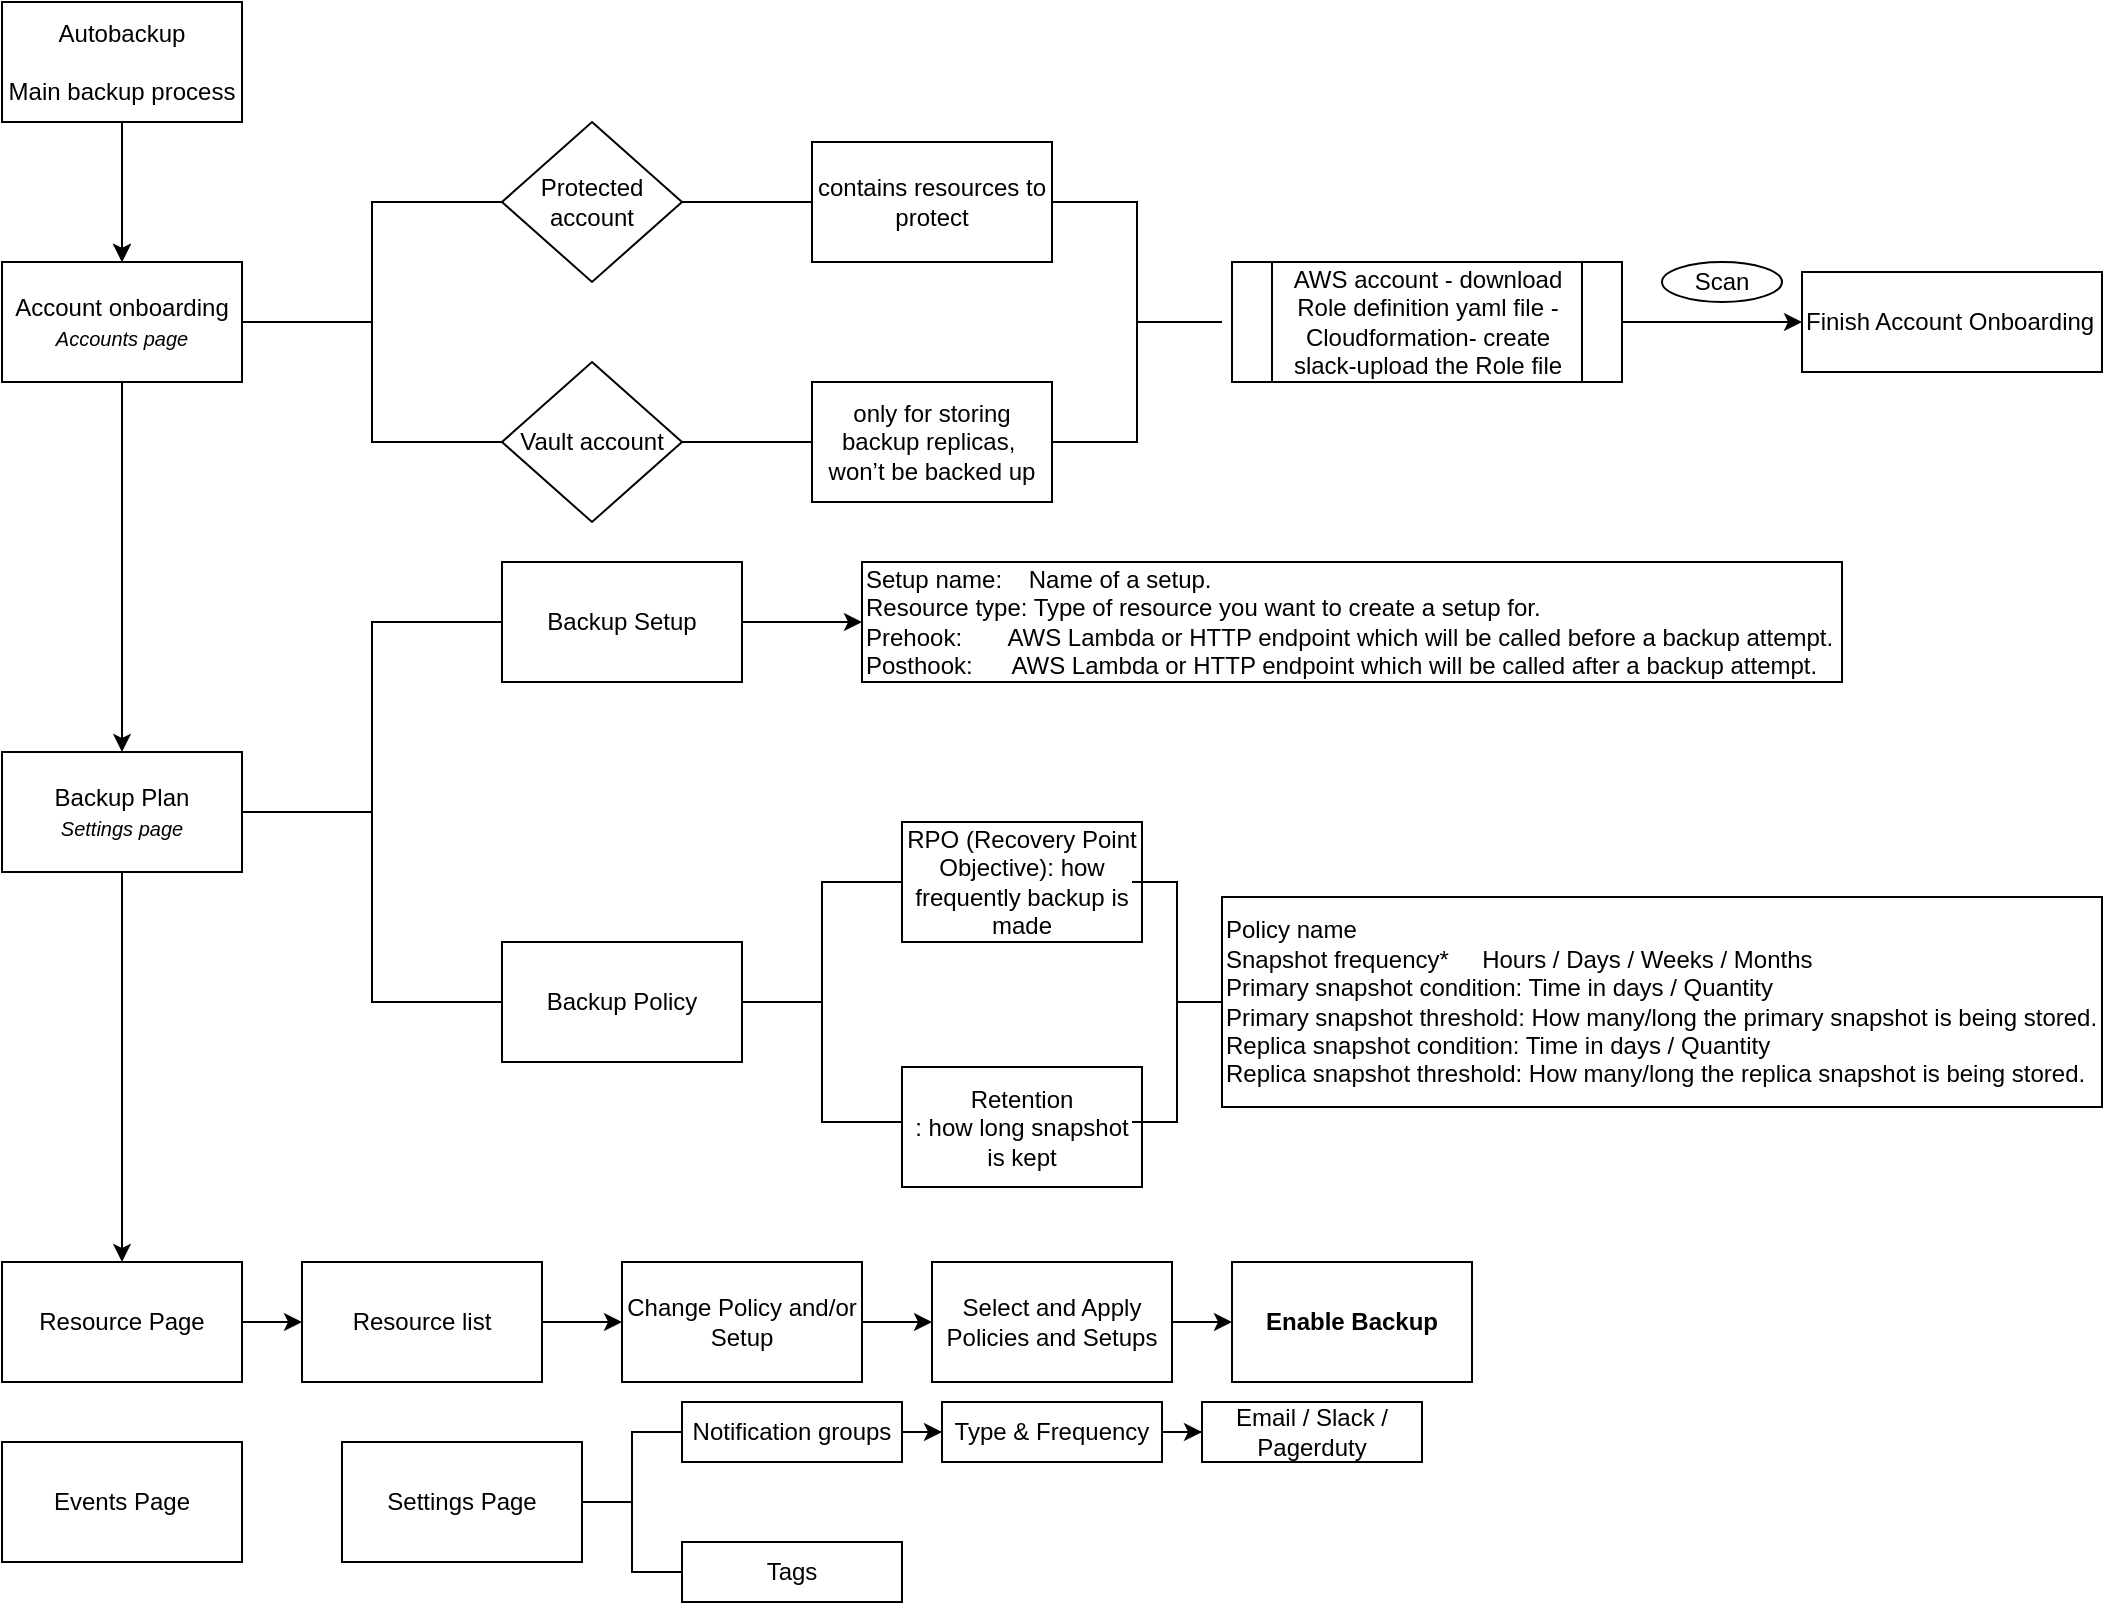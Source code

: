 <mxfile version="17.4.3" type="github">
  <diagram id="9iicNqLjTgSFbM0R_M5p" name="Page-1">
    <mxGraphModel dx="897" dy="561" grid="1" gridSize="10" guides="1" tooltips="1" connect="1" arrows="1" fold="1" page="1" pageScale="1" pageWidth="1169" pageHeight="827" math="0" shadow="0">
      <root>
        <mxCell id="0" />
        <mxCell id="1" parent="0" />
        <mxCell id="xqL_ju_NUXoOP8jmxpZU-5" value="" style="edgeStyle=orthogonalEdgeStyle;rounded=0;orthogonalLoop=1;jettySize=auto;html=1;" parent="1" source="xqL_ju_NUXoOP8jmxpZU-1" edge="1">
          <mxGeometry relative="1" as="geometry">
            <mxPoint x="80" y="150" as="targetPoint" />
          </mxGeometry>
        </mxCell>
        <mxCell id="xqL_ju_NUXoOP8jmxpZU-7" value="" style="edgeStyle=orthogonalEdgeStyle;rounded=0;orthogonalLoop=1;jettySize=auto;html=1;fontFamily=Helvetica;fontSize=12;fontColor=default;" parent="1" source="xqL_ju_NUXoOP8jmxpZU-1" target="xqL_ju_NUXoOP8jmxpZU-6" edge="1">
          <mxGeometry relative="1" as="geometry" />
        </mxCell>
        <mxCell id="xqL_ju_NUXoOP8jmxpZU-1" value="&lt;div&gt;Autobackup&lt;/div&gt;&lt;div&gt;&lt;br&gt;&lt;/div&gt;&lt;div&gt;Main backup process&lt;br&gt;&lt;/div&gt;" style="rounded=0;whiteSpace=wrap;html=1;" parent="1" vertex="1">
          <mxGeometry x="20" y="20" width="120" height="60" as="geometry" />
        </mxCell>
        <mxCell id="xqL_ju_NUXoOP8jmxpZU-28" value="" style="edgeStyle=orthogonalEdgeStyle;rounded=0;orthogonalLoop=1;jettySize=auto;html=1;fontFamily=Helvetica;fontSize=12;fontColor=default;" parent="1" source="xqL_ju_NUXoOP8jmxpZU-6" target="xqL_ju_NUXoOP8jmxpZU-27" edge="1">
          <mxGeometry relative="1" as="geometry" />
        </mxCell>
        <mxCell id="xqL_ju_NUXoOP8jmxpZU-6" value="&lt;div&gt;Account onboarding &lt;br&gt;&lt;font size=&quot;1&quot;&gt;&lt;i&gt;Accounts page&lt;/i&gt;&lt;/font&gt;&lt;/div&gt;" style="whiteSpace=wrap;html=1;rounded=0;" parent="1" vertex="1">
          <mxGeometry x="20" y="150" width="120" height="60" as="geometry" />
        </mxCell>
        <mxCell id="xqL_ju_NUXoOP8jmxpZU-13" value="Protected account" style="rhombus;whiteSpace=wrap;html=1;rounded=0;" parent="1" vertex="1">
          <mxGeometry x="270" y="80" width="90" height="80" as="geometry" />
        </mxCell>
        <mxCell id="xqL_ju_NUXoOP8jmxpZU-14" value="Vault account" style="rhombus;whiteSpace=wrap;html=1;rounded=0;" parent="1" vertex="1">
          <mxGeometry x="270" y="200" width="90" height="80" as="geometry" />
        </mxCell>
        <mxCell id="xqL_ju_NUXoOP8jmxpZU-15" value="" style="strokeWidth=1;html=1;shape=mxgraph.flowchart.annotation_2;align=left;labelPosition=right;pointerEvents=1;rounded=0;fontFamily=Helvetica;fontSize=12;fontColor=default;fillColor=default;" parent="1" vertex="1">
          <mxGeometry x="140" y="120" width="130" height="120" as="geometry" />
        </mxCell>
        <mxCell id="xqL_ju_NUXoOP8jmxpZU-19" value="Scan" style="ellipse;whiteSpace=wrap;html=1;rounded=0;fontFamily=Helvetica;fontSize=12;fontColor=default;strokeColor=default;fillColor=default;" parent="1" vertex="1">
          <mxGeometry x="850" y="150" width="60" height="20" as="geometry" />
        </mxCell>
        <mxCell id="xqL_ju_NUXoOP8jmxpZU-46" value="" style="edgeStyle=orthogonalEdgeStyle;rounded=0;orthogonalLoop=1;jettySize=auto;html=1;fontFamily=Helvetica;fontSize=12;fontColor=default;" parent="1" source="xqL_ju_NUXoOP8jmxpZU-27" target="xqL_ju_NUXoOP8jmxpZU-45" edge="1">
          <mxGeometry relative="1" as="geometry" />
        </mxCell>
        <mxCell id="xqL_ju_NUXoOP8jmxpZU-27" value="&lt;div&gt;Backup Plan&lt;br&gt;&lt;i&gt;&lt;font style=&quot;font-size: 10px&quot;&gt;Settings page&lt;/font&gt;&lt;/i&gt;&lt;br&gt;&lt;/div&gt;" style="whiteSpace=wrap;html=1;rounded=0;" parent="1" vertex="1">
          <mxGeometry x="20" y="395" width="120" height="60" as="geometry" />
        </mxCell>
        <mxCell id="xqL_ju_NUXoOP8jmxpZU-32" value="" style="strokeWidth=1;html=1;shape=mxgraph.flowchart.annotation_2;align=left;labelPosition=right;pointerEvents=1;rounded=0;fontFamily=Helvetica;fontSize=12;fontColor=default;fillColor=default;" parent="1" vertex="1">
          <mxGeometry x="140" y="330" width="130" height="190" as="geometry" />
        </mxCell>
        <mxCell id="xqL_ju_NUXoOP8jmxpZU-33" value="Backup Policy" style="rounded=0;whiteSpace=wrap;html=1;fontFamily=Helvetica;fontSize=12;fontColor=default;strokeColor=default;strokeWidth=1;fillColor=default;" parent="1" vertex="1">
          <mxGeometry x="270" y="490" width="120" height="60" as="geometry" />
        </mxCell>
        <mxCell id="xqL_ju_NUXoOP8jmxpZU-97" value="" style="edgeStyle=orthogonalEdgeStyle;rounded=0;orthogonalLoop=1;jettySize=auto;html=1;fontFamily=Helvetica;fontSize=12;fontColor=default;" parent="1" source="xqL_ju_NUXoOP8jmxpZU-34" target="xqL_ju_NUXoOP8jmxpZU-96" edge="1">
          <mxGeometry relative="1" as="geometry" />
        </mxCell>
        <mxCell id="xqL_ju_NUXoOP8jmxpZU-34" value="&lt;div&gt;Backup Setup&lt;/div&gt;" style="rounded=0;whiteSpace=wrap;html=1;fontFamily=Helvetica;fontSize=12;fontColor=default;strokeColor=default;strokeWidth=1;fillColor=default;" parent="1" vertex="1">
          <mxGeometry x="270" y="300" width="120" height="60" as="geometry" />
        </mxCell>
        <mxCell id="xqL_ju_NUXoOP8jmxpZU-37" value="contains resources to protect" style="whiteSpace=wrap;html=1;rounded=0;" parent="1" vertex="1">
          <mxGeometry x="425" y="90" width="120" height="60" as="geometry" />
        </mxCell>
        <mxCell id="xqL_ju_NUXoOP8jmxpZU-39" value="only for storing backup replicas,&amp;nbsp; won’t be backed up" style="whiteSpace=wrap;html=1;rounded=0;" parent="1" vertex="1">
          <mxGeometry x="425" y="210" width="120" height="60" as="geometry" />
        </mxCell>
        <mxCell id="xqL_ju_NUXoOP8jmxpZU-41" value="" style="endArrow=none;html=1;rounded=0;fontFamily=Helvetica;fontSize=12;fontColor=default;entryX=0;entryY=0.5;entryDx=0;entryDy=0;exitX=1;exitY=0.5;exitDx=0;exitDy=0;" parent="1" source="xqL_ju_NUXoOP8jmxpZU-14" target="xqL_ju_NUXoOP8jmxpZU-39" edge="1">
          <mxGeometry width="50" height="50" relative="1" as="geometry">
            <mxPoint x="350" y="300" as="sourcePoint" />
            <mxPoint x="400" y="250" as="targetPoint" />
          </mxGeometry>
        </mxCell>
        <mxCell id="xqL_ju_NUXoOP8jmxpZU-42" value="" style="endArrow=none;html=1;rounded=0;fontFamily=Helvetica;fontSize=12;fontColor=default;entryX=0;entryY=0.5;entryDx=0;entryDy=0;exitX=1;exitY=0.5;exitDx=0;exitDy=0;" parent="1" edge="1">
          <mxGeometry width="50" height="50" relative="1" as="geometry">
            <mxPoint x="360" y="120" as="sourcePoint" />
            <mxPoint x="425" y="120" as="targetPoint" />
          </mxGeometry>
        </mxCell>
        <mxCell id="xqL_ju_NUXoOP8jmxpZU-99" value="" style="edgeStyle=orthogonalEdgeStyle;rounded=0;orthogonalLoop=1;jettySize=auto;html=1;fontFamily=Helvetica;fontSize=12;fontColor=default;" parent="1" source="xqL_ju_NUXoOP8jmxpZU-45" target="xqL_ju_NUXoOP8jmxpZU-98" edge="1">
          <mxGeometry relative="1" as="geometry" />
        </mxCell>
        <mxCell id="xqL_ju_NUXoOP8jmxpZU-45" value="Resource Page" style="whiteSpace=wrap;html=1;rounded=0;" parent="1" vertex="1">
          <mxGeometry x="20" y="650" width="120" height="60" as="geometry" />
        </mxCell>
        <mxCell id="xqL_ju_NUXoOP8jmxpZU-48" value="" style="strokeWidth=1;html=1;shape=mxgraph.flowchart.annotation_2;align=left;labelPosition=right;pointerEvents=1;rounded=0;fontFamily=Helvetica;fontSize=12;fontColor=default;fillColor=default;" parent="1" vertex="1">
          <mxGeometry x="390" y="460" width="80" height="120" as="geometry" />
        </mxCell>
        <mxCell id="xqL_ju_NUXoOP8jmxpZU-49" value="RPO (Recovery Point Objective): how frequently backup is made" style="rounded=0;whiteSpace=wrap;html=1;fontFamily=Helvetica;fontSize=12;fontColor=default;strokeColor=default;strokeWidth=1;fillColor=default;" parent="1" vertex="1">
          <mxGeometry x="470" y="430" width="120" height="60" as="geometry" />
        </mxCell>
        <mxCell id="xqL_ju_NUXoOP8jmxpZU-50" value="&lt;div&gt;Retention&lt;/div&gt;: how long snapshot is kept" style="rounded=0;whiteSpace=wrap;html=1;fontFamily=Helvetica;fontSize=12;fontColor=default;strokeColor=default;strokeWidth=1;fillColor=default;" parent="1" vertex="1">
          <mxGeometry x="470" y="552.5" width="120" height="60" as="geometry" />
        </mxCell>
        <mxCell id="xqL_ju_NUXoOP8jmxpZU-88" value="Policy name&lt;br&gt;Snapshot frequency*&amp;nbsp;&amp;nbsp;&amp;nbsp; &amp;nbsp;Hours / Days / Weeks / Months&lt;br&gt;Primary snapshot condition: Time in days / Quantity&lt;br&gt;Primary snapshot threshold: How many/long the primary snapshot is being stored.&lt;br&gt;Replica snapshot condition: Time in days / Quantity&lt;br&gt;Replica snapshot threshold: How many/long the replica snapshot is being stored." style="whiteSpace=wrap;html=1;rounded=0;strokeWidth=1;align=left;" parent="1" vertex="1">
          <mxGeometry x="630" y="467.5" width="440" height="105" as="geometry" />
        </mxCell>
        <mxCell id="xqL_ju_NUXoOP8jmxpZU-90" value="" style="strokeWidth=1;html=1;shape=mxgraph.flowchart.annotation_2;align=left;labelPosition=right;pointerEvents=1;rounded=0;fontFamily=Helvetica;fontSize=12;fontColor=default;fillColor=default;direction=west;" parent="1" vertex="1">
          <mxGeometry x="545" y="120" width="85" height="120" as="geometry" />
        </mxCell>
        <mxCell id="xqL_ju_NUXoOP8jmxpZU-93" value="" style="endArrow=classic;html=1;rounded=0;fontFamily=Helvetica;fontSize=12;fontColor=default;exitX=1;exitY=0.5;exitDx=0;exitDy=0;" parent="1" edge="1" source="chU2SjeJzGMfsY9ThK-p-1">
          <mxGeometry width="50" height="50" relative="1" as="geometry">
            <mxPoint x="860" y="179.5" as="sourcePoint" />
            <mxPoint x="920" y="180" as="targetPoint" />
          </mxGeometry>
        </mxCell>
        <mxCell id="xqL_ju_NUXoOP8jmxpZU-94" value="Finish Account Onboarding" style="whiteSpace=wrap;html=1;align=left;strokeWidth=1;rounded=0;" parent="1" vertex="1">
          <mxGeometry x="920" y="155" width="150" height="50" as="geometry" />
        </mxCell>
        <mxCell id="xqL_ju_NUXoOP8jmxpZU-96" value="Setup name:&amp;nbsp;&amp;nbsp;&amp;nbsp; Name of a setup.&lt;br&gt;Resource type: Type of resource you want to create a setup for.&lt;br&gt;Prehook:&amp;nbsp;&amp;nbsp;&amp;nbsp;&amp;nbsp;&amp;nbsp;&amp;nbsp; AWS Lambda or HTTP endpoint which will be called before a backup attempt.&lt;br&gt;Posthook:&amp;nbsp;&amp;nbsp;&amp;nbsp;&amp;nbsp;&amp;nbsp; AWS Lambda or HTTP endpoint which will be called after a backup attempt." style="whiteSpace=wrap;html=1;rounded=0;strokeWidth=1;align=left;" parent="1" vertex="1">
          <mxGeometry x="450" y="300" width="490" height="60" as="geometry" />
        </mxCell>
        <mxCell id="xqL_ju_NUXoOP8jmxpZU-101" value="" style="edgeStyle=orthogonalEdgeStyle;rounded=0;orthogonalLoop=1;jettySize=auto;html=1;fontFamily=Helvetica;fontSize=12;fontColor=default;" parent="1" source="xqL_ju_NUXoOP8jmxpZU-98" target="xqL_ju_NUXoOP8jmxpZU-100" edge="1">
          <mxGeometry relative="1" as="geometry" />
        </mxCell>
        <mxCell id="xqL_ju_NUXoOP8jmxpZU-98" value="Resource list" style="whiteSpace=wrap;html=1;rounded=0;" parent="1" vertex="1">
          <mxGeometry x="170" y="650" width="120" height="60" as="geometry" />
        </mxCell>
        <mxCell id="xqL_ju_NUXoOP8jmxpZU-105" value="" style="edgeStyle=orthogonalEdgeStyle;rounded=0;orthogonalLoop=1;jettySize=auto;html=1;fontFamily=Helvetica;fontSize=12;fontColor=default;" parent="1" source="xqL_ju_NUXoOP8jmxpZU-100" target="xqL_ju_NUXoOP8jmxpZU-104" edge="1">
          <mxGeometry relative="1" as="geometry" />
        </mxCell>
        <mxCell id="xqL_ju_NUXoOP8jmxpZU-100" value="Change Policy and/or Setup" style="whiteSpace=wrap;html=1;rounded=0;" parent="1" vertex="1">
          <mxGeometry x="330" y="650" width="120" height="60" as="geometry" />
        </mxCell>
        <mxCell id="xqL_ju_NUXoOP8jmxpZU-107" value="" style="edgeStyle=orthogonalEdgeStyle;rounded=0;orthogonalLoop=1;jettySize=auto;html=1;fontFamily=Helvetica;fontSize=12;fontColor=default;" parent="1" source="xqL_ju_NUXoOP8jmxpZU-104" target="xqL_ju_NUXoOP8jmxpZU-106" edge="1">
          <mxGeometry relative="1" as="geometry" />
        </mxCell>
        <mxCell id="xqL_ju_NUXoOP8jmxpZU-104" value="Select and Apply Policies and Setups" style="whiteSpace=wrap;html=1;rounded=0;" parent="1" vertex="1">
          <mxGeometry x="485" y="650" width="120" height="60" as="geometry" />
        </mxCell>
        <mxCell id="xqL_ju_NUXoOP8jmxpZU-106" value="&lt;b&gt;Enable Backup&lt;/b&gt;" style="whiteSpace=wrap;html=1;rounded=0;" parent="1" vertex="1">
          <mxGeometry x="635" y="650" width="120" height="60" as="geometry" />
        </mxCell>
        <mxCell id="xqL_ju_NUXoOP8jmxpZU-108" value="Events Page" style="rounded=0;whiteSpace=wrap;html=1;fontFamily=Helvetica;fontSize=12;fontColor=default;strokeColor=default;strokeWidth=1;fillColor=default;" parent="1" vertex="1">
          <mxGeometry x="20" y="740" width="120" height="60" as="geometry" />
        </mxCell>
        <mxCell id="xqL_ju_NUXoOP8jmxpZU-109" value="Settings Page" style="rounded=0;whiteSpace=wrap;html=1;fontFamily=Helvetica;fontSize=12;fontColor=default;strokeColor=default;strokeWidth=1;fillColor=default;" parent="1" vertex="1">
          <mxGeometry x="190" y="740" width="120" height="60" as="geometry" />
        </mxCell>
        <mxCell id="xqL_ju_NUXoOP8jmxpZU-110" value="" style="strokeWidth=1;html=1;shape=mxgraph.flowchart.annotation_2;align=left;labelPosition=right;pointerEvents=1;rounded=0;fontFamily=Helvetica;fontSize=12;fontColor=default;fillColor=default;" parent="1" vertex="1">
          <mxGeometry x="310" y="735" width="50" height="70" as="geometry" />
        </mxCell>
        <mxCell id="xqL_ju_NUXoOP8jmxpZU-114" value="" style="edgeStyle=orthogonalEdgeStyle;rounded=0;orthogonalLoop=1;jettySize=auto;html=1;fontFamily=Helvetica;fontSize=12;fontColor=default;" parent="1" source="xqL_ju_NUXoOP8jmxpZU-111" target="xqL_ju_NUXoOP8jmxpZU-113" edge="1">
          <mxGeometry relative="1" as="geometry" />
        </mxCell>
        <mxCell id="xqL_ju_NUXoOP8jmxpZU-111" value="Notification groups" style="rounded=0;whiteSpace=wrap;html=1;fontFamily=Helvetica;fontSize=12;fontColor=default;strokeColor=default;strokeWidth=1;fillColor=default;" parent="1" vertex="1">
          <mxGeometry x="360" y="720" width="110" height="30" as="geometry" />
        </mxCell>
        <mxCell id="xqL_ju_NUXoOP8jmxpZU-112" value="Tags" style="rounded=0;whiteSpace=wrap;html=1;fontFamily=Helvetica;fontSize=12;fontColor=default;strokeColor=default;strokeWidth=1;fillColor=default;" parent="1" vertex="1">
          <mxGeometry x="360" y="790" width="110" height="30" as="geometry" />
        </mxCell>
        <mxCell id="xqL_ju_NUXoOP8jmxpZU-116" value="" style="edgeStyle=orthogonalEdgeStyle;rounded=0;orthogonalLoop=1;jettySize=auto;html=1;fontFamily=Helvetica;fontSize=12;fontColor=default;" parent="1" source="xqL_ju_NUXoOP8jmxpZU-113" target="xqL_ju_NUXoOP8jmxpZU-115" edge="1">
          <mxGeometry relative="1" as="geometry" />
        </mxCell>
        <mxCell id="xqL_ju_NUXoOP8jmxpZU-113" value="Type &amp;amp; Frequency" style="rounded=0;whiteSpace=wrap;html=1;fontFamily=Helvetica;fontSize=12;fontColor=default;strokeColor=default;strokeWidth=1;fillColor=default;" parent="1" vertex="1">
          <mxGeometry x="490" y="720" width="110" height="30" as="geometry" />
        </mxCell>
        <mxCell id="xqL_ju_NUXoOP8jmxpZU-115" value="Email / Slack / Pagerduty" style="rounded=0;whiteSpace=wrap;html=1;fontFamily=Helvetica;fontSize=12;fontColor=default;strokeColor=default;strokeWidth=1;fillColor=default;" parent="1" vertex="1">
          <mxGeometry x="620" y="720" width="110" height="30" as="geometry" />
        </mxCell>
        <mxCell id="USaavWwE-4K8ahfFuGYq-1" value="" style="strokeWidth=1;html=1;shape=mxgraph.flowchart.annotation_2;align=left;labelPosition=right;pointerEvents=1;rounded=0;fontFamily=Helvetica;fontSize=12;fontColor=default;fillColor=default;direction=west;" parent="1" vertex="1">
          <mxGeometry x="585" y="460" width="45" height="120" as="geometry" />
        </mxCell>
        <mxCell id="chU2SjeJzGMfsY9ThK-p-1" value="AWS account - download Role definition yaml file - Cloudformation- create slack-upload the Role file" style="shape=process;whiteSpace=wrap;html=1;backgroundOutline=1;" vertex="1" parent="1">
          <mxGeometry x="635" y="150" width="195" height="60" as="geometry" />
        </mxCell>
      </root>
    </mxGraphModel>
  </diagram>
</mxfile>
